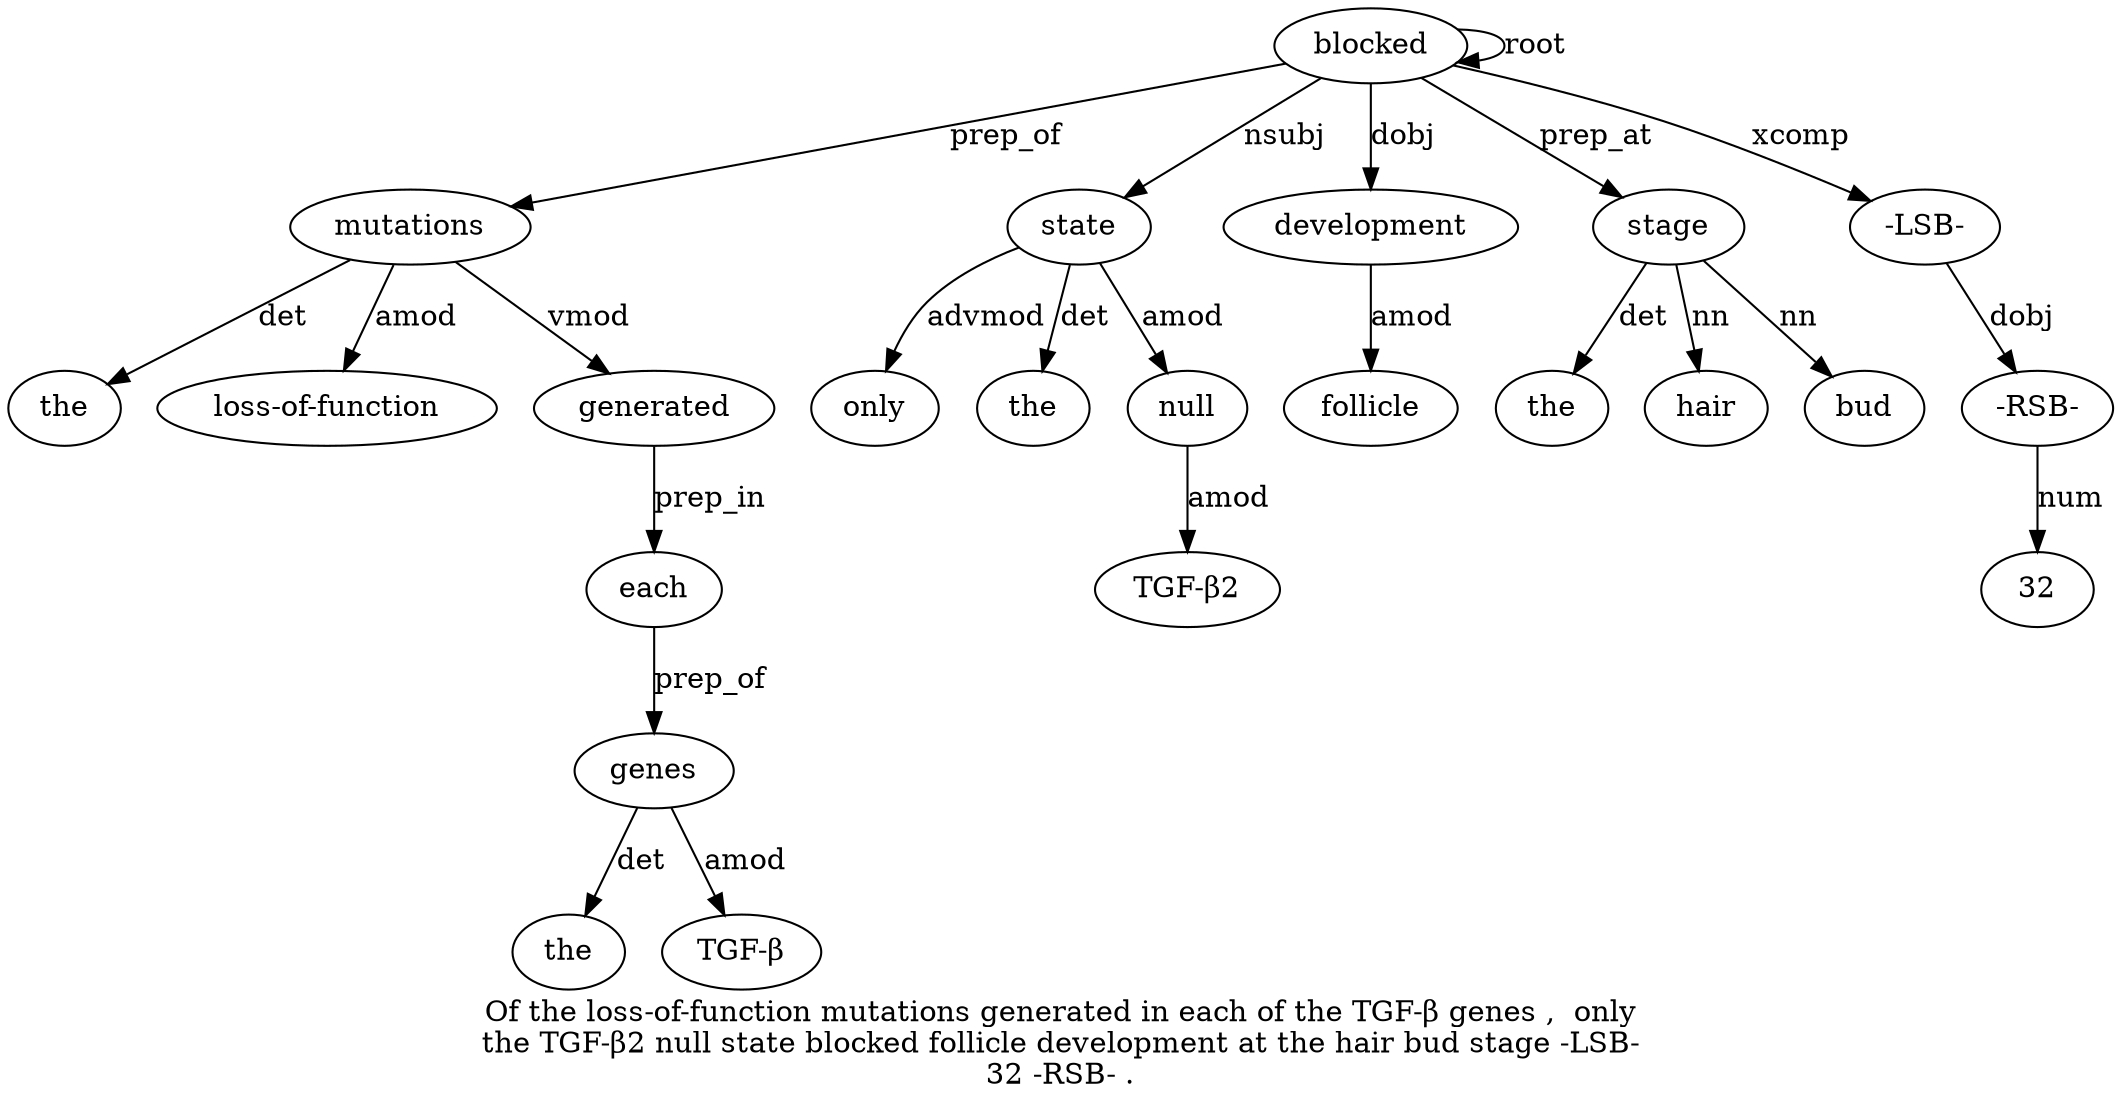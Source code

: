 digraph "Of the loss-of-function mutations generated in each of the TGF-β genes ,  only the TGF-β2 null state blocked follicle development at the hair bud stage -LSB- 32 -RSB- ." {
label="Of the loss-of-function mutations generated in each of the TGF-β genes ,  only
the TGF-β2 null state blocked follicle development at the hair bud stage -LSB-
32 -RSB- .";
mutations4 [style=filled, fillcolor=white, label=mutations];
the2 [style=filled, fillcolor=white, label=the];
mutations4 -> the2  [label=det];
"loss-of-function3" [style=filled, fillcolor=white, label="loss-of-function"];
mutations4 -> "loss-of-function3"  [label=amod];
blocked18 [style=filled, fillcolor=white, label=blocked];
blocked18 -> mutations4  [label=prep_of];
generated5 [style=filled, fillcolor=white, label=generated];
mutations4 -> generated5  [label=vmod];
each7 [style=filled, fillcolor=white, label=each];
generated5 -> each7  [label=prep_in];
genes11 [style=filled, fillcolor=white, label=genes];
the9 [style=filled, fillcolor=white, label=the];
genes11 -> the9  [label=det];
"TGF-β10" [style=filled, fillcolor=white, label="TGF-β"];
genes11 -> "TGF-β10"  [label=amod];
each7 -> genes11  [label=prep_of];
state17 [style=filled, fillcolor=white, label=state];
only13 [style=filled, fillcolor=white, label=only];
state17 -> only13  [label=advmod];
the14 [style=filled, fillcolor=white, label=the];
state17 -> the14  [label=det];
null16 [style=filled, fillcolor=white, label=null];
"TGF-β215" [style=filled, fillcolor=white, label="TGF-β2"];
null16 -> "TGF-β215"  [label=amod];
state17 -> null16  [label=amod];
blocked18 -> state17  [label=nsubj];
blocked18 -> blocked18  [label=root];
development20 [style=filled, fillcolor=white, label=development];
follicle19 [style=filled, fillcolor=white, label=follicle];
development20 -> follicle19  [label=amod];
blocked18 -> development20  [label=dobj];
stage25 [style=filled, fillcolor=white, label=stage];
the22 [style=filled, fillcolor=white, label=the];
stage25 -> the22  [label=det];
hair23 [style=filled, fillcolor=white, label=hair];
stage25 -> hair23  [label=nn];
bud24 [style=filled, fillcolor=white, label=bud];
stage25 -> bud24  [label=nn];
blocked18 -> stage25  [label=prep_at];
"-LSB-26" [style=filled, fillcolor=white, label="-LSB-"];
blocked18 -> "-LSB-26"  [label=xcomp];
"-RSB-28" [style=filled, fillcolor=white, label="-RSB-"];
3227 [style=filled, fillcolor=white, label=32];
"-RSB-28" -> 3227  [label=num];
"-LSB-26" -> "-RSB-28"  [label=dobj];
}
